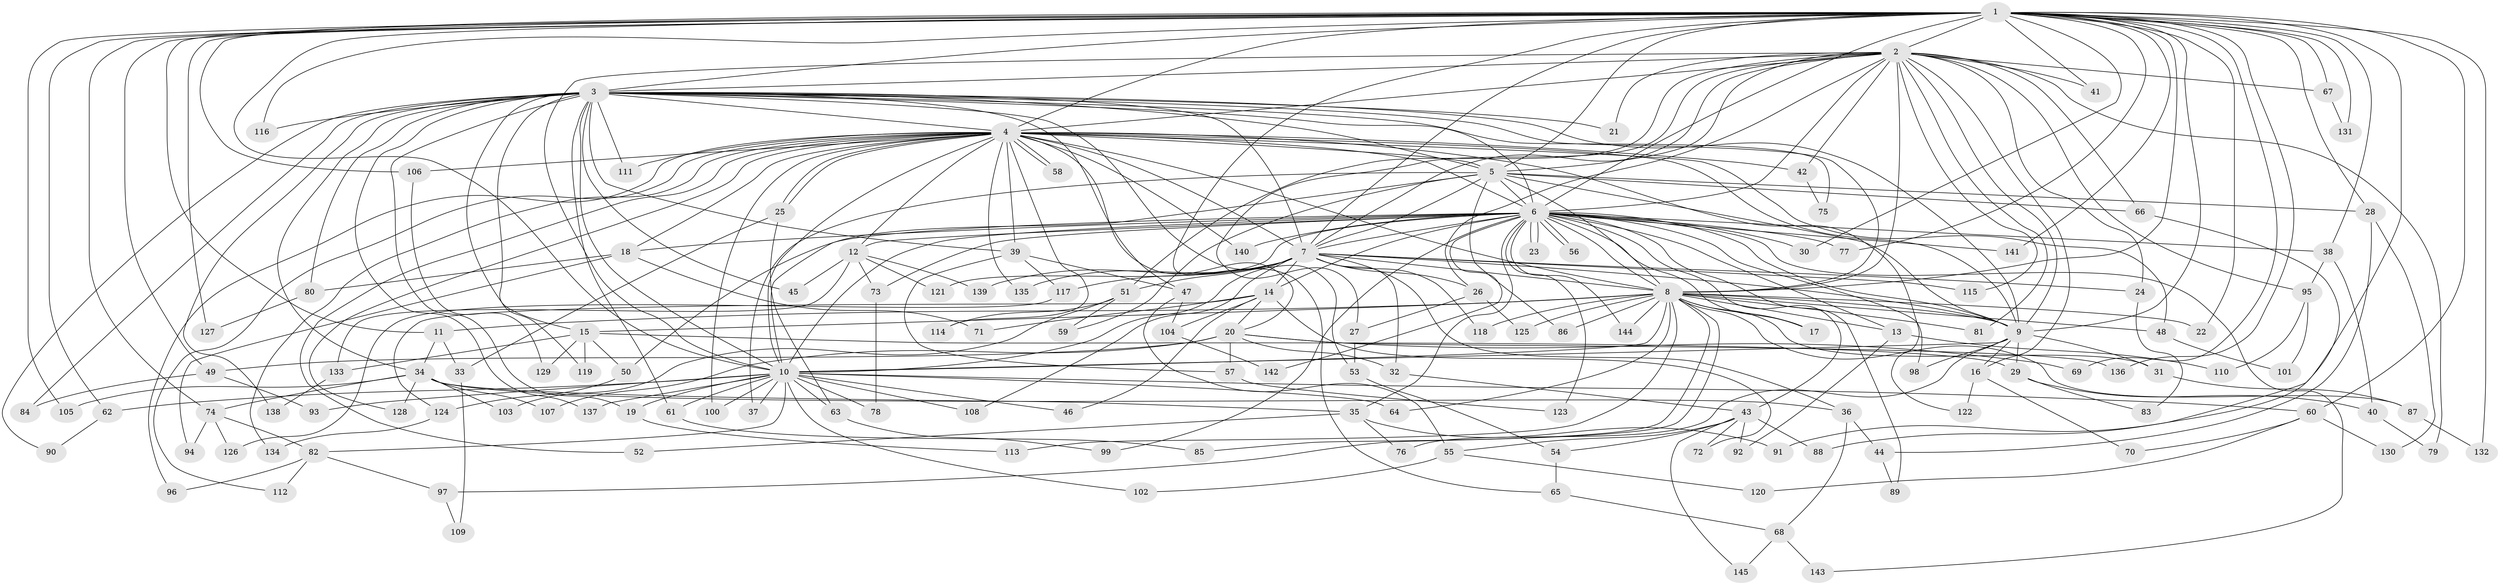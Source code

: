// coarse degree distribution, {28: 0.011494252873563218, 23: 0.034482758620689655, 22: 0.011494252873563218, 27: 0.011494252873563218, 14: 0.022988505747126436, 31: 0.011494252873563218, 20: 0.011494252873563218, 4: 0.11494252873563218, 6: 0.022988505747126436, 8: 0.04597701149425287, 2: 0.41379310344827586, 5: 0.10344827586206896, 3: 0.1724137931034483, 13: 0.011494252873563218}
// Generated by graph-tools (version 1.1) at 2025/17/03/04/25 18:17:41]
// undirected, 145 vertices, 315 edges
graph export_dot {
graph [start="1"]
  node [color=gray90,style=filled];
  1;
  2;
  3;
  4;
  5;
  6;
  7;
  8;
  9;
  10;
  11;
  12;
  13;
  14;
  15;
  16;
  17;
  18;
  19;
  20;
  21;
  22;
  23;
  24;
  25;
  26;
  27;
  28;
  29;
  30;
  31;
  32;
  33;
  34;
  35;
  36;
  37;
  38;
  39;
  40;
  41;
  42;
  43;
  44;
  45;
  46;
  47;
  48;
  49;
  50;
  51;
  52;
  53;
  54;
  55;
  56;
  57;
  58;
  59;
  60;
  61;
  62;
  63;
  64;
  65;
  66;
  67;
  68;
  69;
  70;
  71;
  72;
  73;
  74;
  75;
  76;
  77;
  78;
  79;
  80;
  81;
  82;
  83;
  84;
  85;
  86;
  87;
  88;
  89;
  90;
  91;
  92;
  93;
  94;
  95;
  96;
  97;
  98;
  99;
  100;
  101;
  102;
  103;
  104;
  105;
  106;
  107;
  108;
  109;
  110;
  111;
  112;
  113;
  114;
  115;
  116;
  117;
  118;
  119;
  120;
  121;
  122;
  123;
  124;
  125;
  126;
  127;
  128;
  129;
  130;
  131;
  132;
  133;
  134;
  135;
  136;
  137;
  138;
  139;
  140;
  141;
  142;
  143;
  144;
  145;
  1 -- 2;
  1 -- 3;
  1 -- 4;
  1 -- 5;
  1 -- 6;
  1 -- 7;
  1 -- 8;
  1 -- 9;
  1 -- 10;
  1 -- 11;
  1 -- 22;
  1 -- 28;
  1 -- 30;
  1 -- 38;
  1 -- 41;
  1 -- 49;
  1 -- 60;
  1 -- 62;
  1 -- 65;
  1 -- 67;
  1 -- 69;
  1 -- 74;
  1 -- 77;
  1 -- 91;
  1 -- 105;
  1 -- 106;
  1 -- 116;
  1 -- 127;
  1 -- 131;
  1 -- 132;
  1 -- 136;
  1 -- 141;
  2 -- 3;
  2 -- 4;
  2 -- 5;
  2 -- 6;
  2 -- 7;
  2 -- 8;
  2 -- 9;
  2 -- 10;
  2 -- 16;
  2 -- 21;
  2 -- 24;
  2 -- 26;
  2 -- 27;
  2 -- 41;
  2 -- 42;
  2 -- 51;
  2 -- 66;
  2 -- 67;
  2 -- 79;
  2 -- 81;
  2 -- 95;
  2 -- 115;
  3 -- 4;
  3 -- 5;
  3 -- 6;
  3 -- 7;
  3 -- 8;
  3 -- 9;
  3 -- 10;
  3 -- 15;
  3 -- 19;
  3 -- 21;
  3 -- 34;
  3 -- 39;
  3 -- 45;
  3 -- 47;
  3 -- 53;
  3 -- 61;
  3 -- 75;
  3 -- 80;
  3 -- 84;
  3 -- 90;
  3 -- 111;
  3 -- 116;
  3 -- 119;
  3 -- 137;
  3 -- 138;
  4 -- 5;
  4 -- 6;
  4 -- 7;
  4 -- 8;
  4 -- 9;
  4 -- 10;
  4 -- 12;
  4 -- 18;
  4 -- 20;
  4 -- 25;
  4 -- 25;
  4 -- 39;
  4 -- 42;
  4 -- 48;
  4 -- 52;
  4 -- 58;
  4 -- 58;
  4 -- 96;
  4 -- 100;
  4 -- 106;
  4 -- 111;
  4 -- 112;
  4 -- 114;
  4 -- 122;
  4 -- 128;
  4 -- 134;
  4 -- 135;
  4 -- 140;
  5 -- 6;
  5 -- 7;
  5 -- 8;
  5 -- 9;
  5 -- 10;
  5 -- 28;
  5 -- 37;
  5 -- 59;
  5 -- 66;
  5 -- 86;
  6 -- 7;
  6 -- 8;
  6 -- 9;
  6 -- 10;
  6 -- 12;
  6 -- 13;
  6 -- 14;
  6 -- 17;
  6 -- 18;
  6 -- 23;
  6 -- 23;
  6 -- 30;
  6 -- 35;
  6 -- 38;
  6 -- 43;
  6 -- 50;
  6 -- 56;
  6 -- 56;
  6 -- 73;
  6 -- 77;
  6 -- 89;
  6 -- 98;
  6 -- 99;
  6 -- 121;
  6 -- 123;
  6 -- 140;
  6 -- 141;
  6 -- 142;
  6 -- 143;
  6 -- 144;
  7 -- 8;
  7 -- 9;
  7 -- 10;
  7 -- 14;
  7 -- 24;
  7 -- 26;
  7 -- 32;
  7 -- 36;
  7 -- 51;
  7 -- 108;
  7 -- 115;
  7 -- 117;
  7 -- 118;
  7 -- 135;
  7 -- 139;
  8 -- 9;
  8 -- 10;
  8 -- 11;
  8 -- 13;
  8 -- 15;
  8 -- 17;
  8 -- 22;
  8 -- 31;
  8 -- 48;
  8 -- 64;
  8 -- 81;
  8 -- 85;
  8 -- 86;
  8 -- 87;
  8 -- 97;
  8 -- 113;
  8 -- 118;
  8 -- 125;
  8 -- 144;
  9 -- 10;
  9 -- 16;
  9 -- 29;
  9 -- 31;
  9 -- 76;
  9 -- 98;
  10 -- 19;
  10 -- 37;
  10 -- 46;
  10 -- 60;
  10 -- 61;
  10 -- 62;
  10 -- 63;
  10 -- 64;
  10 -- 78;
  10 -- 82;
  10 -- 93;
  10 -- 100;
  10 -- 102;
  10 -- 108;
  10 -- 137;
  11 -- 33;
  11 -- 34;
  12 -- 45;
  12 -- 73;
  12 -- 121;
  12 -- 133;
  12 -- 139;
  13 -- 92;
  13 -- 110;
  14 -- 20;
  14 -- 46;
  14 -- 71;
  14 -- 72;
  14 -- 104;
  14 -- 124;
  15 -- 29;
  15 -- 50;
  15 -- 119;
  15 -- 129;
  15 -- 133;
  16 -- 70;
  16 -- 122;
  18 -- 71;
  18 -- 80;
  18 -- 94;
  19 -- 113;
  20 -- 32;
  20 -- 49;
  20 -- 57;
  20 -- 69;
  20 -- 107;
  20 -- 136;
  24 -- 83;
  25 -- 33;
  25 -- 63;
  26 -- 27;
  26 -- 125;
  27 -- 53;
  28 -- 44;
  28 -- 130;
  29 -- 40;
  29 -- 83;
  31 -- 87;
  32 -- 43;
  33 -- 109;
  34 -- 35;
  34 -- 36;
  34 -- 74;
  34 -- 103;
  34 -- 105;
  34 -- 107;
  34 -- 128;
  35 -- 52;
  35 -- 76;
  35 -- 91;
  36 -- 44;
  36 -- 68;
  38 -- 40;
  38 -- 95;
  39 -- 47;
  39 -- 57;
  39 -- 117;
  40 -- 79;
  42 -- 75;
  43 -- 54;
  43 -- 55;
  43 -- 72;
  43 -- 88;
  43 -- 92;
  43 -- 145;
  44 -- 89;
  47 -- 55;
  47 -- 104;
  48 -- 101;
  49 -- 84;
  49 -- 93;
  50 -- 124;
  51 -- 59;
  51 -- 103;
  51 -- 114;
  53 -- 54;
  54 -- 65;
  55 -- 102;
  55 -- 120;
  57 -- 123;
  60 -- 70;
  60 -- 120;
  60 -- 130;
  61 -- 85;
  62 -- 90;
  63 -- 99;
  65 -- 68;
  66 -- 88;
  67 -- 131;
  68 -- 143;
  68 -- 145;
  73 -- 78;
  74 -- 82;
  74 -- 94;
  74 -- 126;
  80 -- 127;
  82 -- 96;
  82 -- 97;
  82 -- 112;
  87 -- 132;
  95 -- 101;
  95 -- 110;
  97 -- 109;
  104 -- 142;
  106 -- 129;
  117 -- 126;
  124 -- 134;
  133 -- 138;
}

